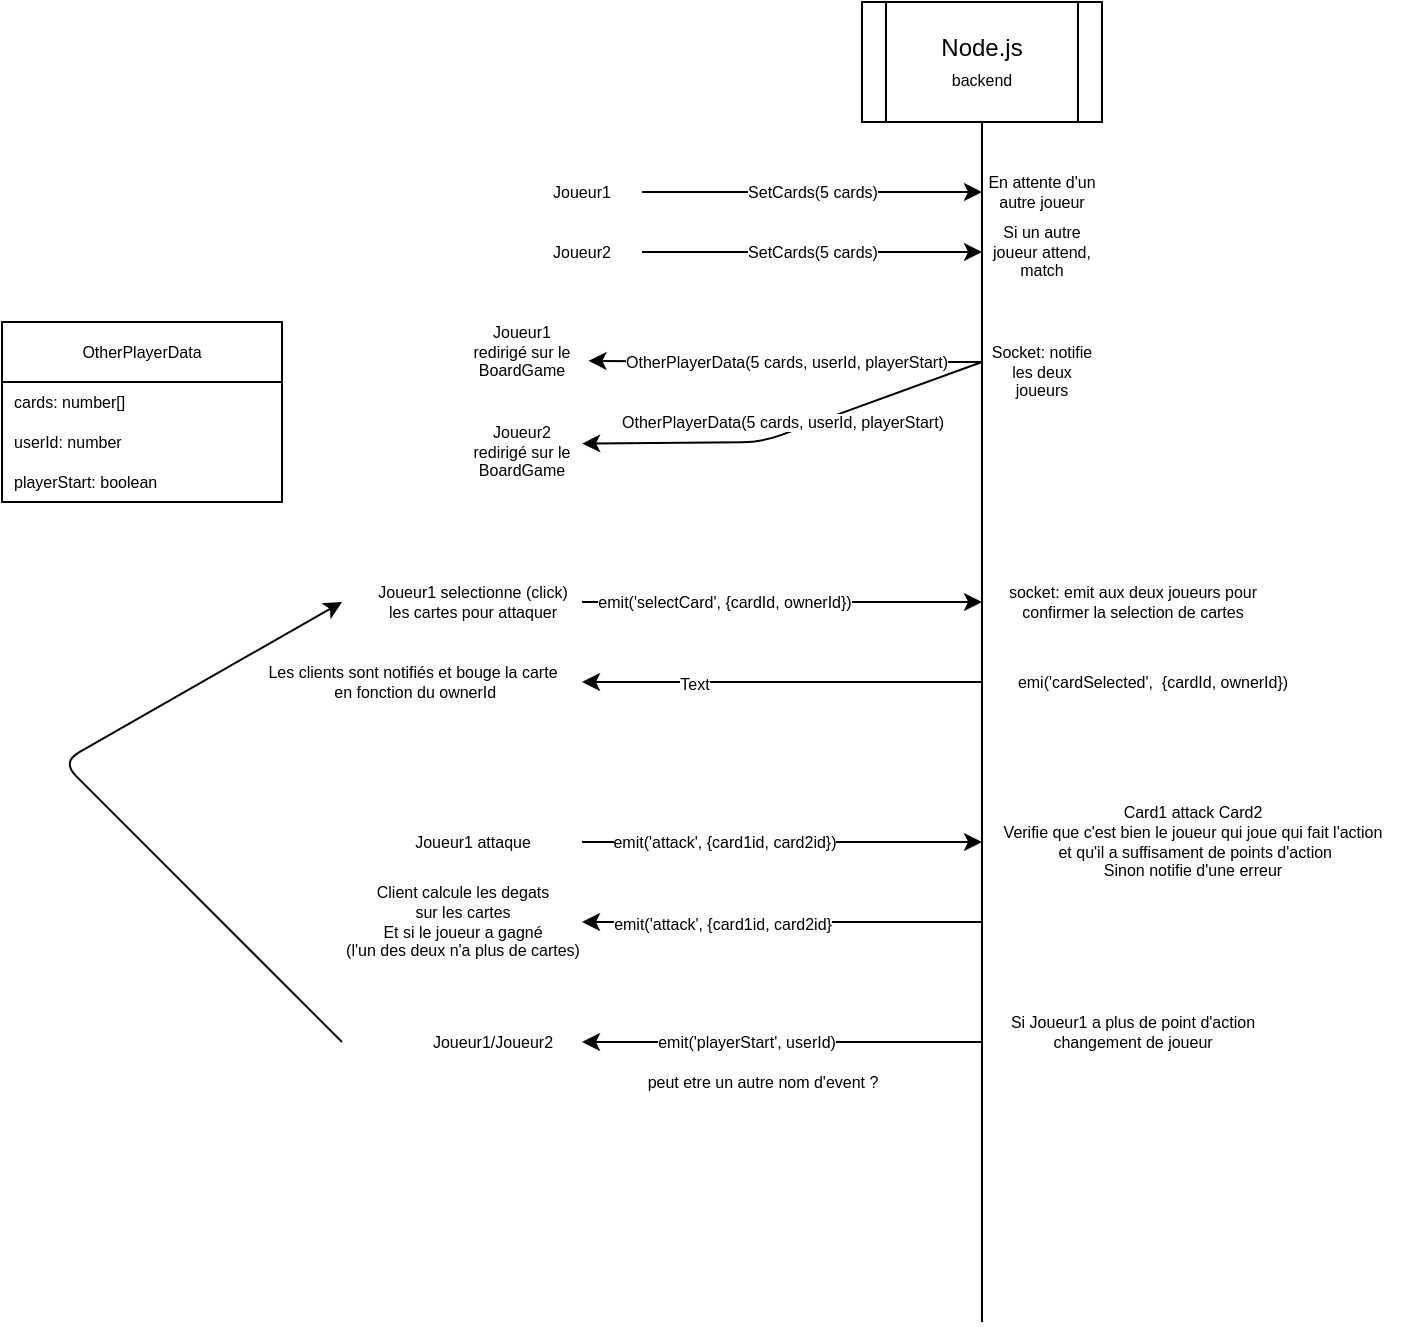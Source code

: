 <mxfile>
    <diagram id="grlL0IaOPrZkWWLPt15i" name="Page-1">
        <mxGraphModel dx="1485" dy="316" grid="1" gridSize="10" guides="1" tooltips="1" connect="1" arrows="1" fold="1" page="1" pageScale="1" pageWidth="827" pageHeight="1169" math="0" shadow="0">
            <root>
                <mxCell id="0"/>
                <mxCell id="1" parent="0"/>
                <mxCell id="2" value="" style="endArrow=none;html=1;" parent="1" edge="1">
                    <mxGeometry width="50" height="50" relative="1" as="geometry">
                        <mxPoint x="320" y="800" as="sourcePoint"/>
                        <mxPoint x="320" y="200" as="targetPoint"/>
                    </mxGeometry>
                </mxCell>
                <mxCell id="3" value="Node.js&lt;br&gt;&lt;font style=&quot;font-size: 8px;&quot;&gt;backend&lt;/font&gt;" style="shape=process;whiteSpace=wrap;html=1;backgroundOutline=1;" parent="1" vertex="1">
                    <mxGeometry x="260" y="140" width="120" height="60" as="geometry"/>
                </mxCell>
                <mxCell id="5" value="Joueur1" style="text;html=1;strokeColor=none;fillColor=none;align=center;verticalAlign=middle;whiteSpace=wrap;rounded=0;fontSize=8;" parent="1" vertex="1">
                    <mxGeometry x="90" y="220" width="60" height="30" as="geometry"/>
                </mxCell>
                <mxCell id="6" value="SetCards(5 cards)" style="endArrow=classic;html=1;fontSize=8;exitX=1;exitY=0.5;exitDx=0;exitDy=0;" parent="1" source="5" edge="1">
                    <mxGeometry width="50" height="50" relative="1" as="geometry">
                        <mxPoint x="280" y="340" as="sourcePoint"/>
                        <mxPoint x="320" y="235" as="targetPoint"/>
                        <mxPoint as="offset"/>
                    </mxGeometry>
                </mxCell>
                <mxCell id="8" value="En attente d'un autre joueur" style="text;html=1;strokeColor=none;fillColor=none;align=center;verticalAlign=middle;whiteSpace=wrap;rounded=0;fontSize=8;" parent="1" vertex="1">
                    <mxGeometry x="320" y="220" width="60" height="30" as="geometry"/>
                </mxCell>
                <mxCell id="9" value="Joueur2" style="text;html=1;strokeColor=none;fillColor=none;align=center;verticalAlign=middle;whiteSpace=wrap;rounded=0;fontSize=8;" parent="1" vertex="1">
                    <mxGeometry x="90" y="250" width="60" height="30" as="geometry"/>
                </mxCell>
                <mxCell id="10" value="SetCards(5 cards)" style="endArrow=classic;html=1;fontSize=8;exitX=1;exitY=0.5;exitDx=0;exitDy=0;" parent="1" source="9" edge="1">
                    <mxGeometry width="50" height="50" relative="1" as="geometry">
                        <mxPoint x="280" y="370" as="sourcePoint"/>
                        <mxPoint x="320" y="265" as="targetPoint"/>
                        <Array as="points">
                            <mxPoint x="180" y="265"/>
                        </Array>
                    </mxGeometry>
                </mxCell>
                <mxCell id="11" value="Si un autre joueur attend, match" style="text;html=1;strokeColor=none;fillColor=none;align=center;verticalAlign=middle;whiteSpace=wrap;rounded=0;fontSize=8;" parent="1" vertex="1">
                    <mxGeometry x="320" y="250" width="60" height="30" as="geometry"/>
                </mxCell>
                <mxCell id="12" value="OtherPlayerData(5 cards, userId, playerStart)" style="endArrow=classic;html=1;fontSize=8;entryX=1.054;entryY=0.647;entryDx=0;entryDy=0;entryPerimeter=0;" parent="1" target="15" edge="1">
                    <mxGeometry x="-0.002" width="50" height="50" relative="1" as="geometry">
                        <mxPoint x="320" y="320" as="sourcePoint"/>
                        <mxPoint x="150" y="320" as="targetPoint"/>
                        <Array as="points">
                            <mxPoint x="200" y="320"/>
                        </Array>
                        <mxPoint as="offset"/>
                    </mxGeometry>
                </mxCell>
                <mxCell id="13" value="OtherPlayerData(5 cards, userId, playerStart)" style="endArrow=classic;html=1;fontSize=8;entryX=1.001;entryY=0.359;entryDx=0;entryDy=0;entryPerimeter=0;" parent="1" target="16" edge="1">
                    <mxGeometry x="0.007" y="-6" width="50" height="50" relative="1" as="geometry">
                        <mxPoint x="320" y="320" as="sourcePoint"/>
                        <mxPoint x="150" y="360" as="targetPoint"/>
                        <Array as="points">
                            <mxPoint x="210" y="360"/>
                        </Array>
                        <mxPoint as="offset"/>
                    </mxGeometry>
                </mxCell>
                <mxCell id="14" value="Socket: notifie les deux joueurs" style="text;html=1;strokeColor=none;fillColor=none;align=center;verticalAlign=middle;whiteSpace=wrap;rounded=0;fontSize=8;" parent="1" vertex="1">
                    <mxGeometry x="320" y="310" width="60" height="30" as="geometry"/>
                </mxCell>
                <mxCell id="15" value="Joueur1&lt;br&gt;redirigé sur le BoardGame" style="text;html=1;strokeColor=none;fillColor=none;align=center;verticalAlign=middle;whiteSpace=wrap;rounded=0;fontSize=8;" parent="1" vertex="1">
                    <mxGeometry x="60" y="300" width="60" height="30" as="geometry"/>
                </mxCell>
                <mxCell id="16" value="Joueur2&lt;br&gt;redirigé sur le BoardGame" style="text;html=1;strokeColor=none;fillColor=none;align=center;verticalAlign=middle;whiteSpace=wrap;rounded=0;fontSize=8;" parent="1" vertex="1">
                    <mxGeometry x="60" y="350" width="60" height="30" as="geometry"/>
                </mxCell>
                <mxCell id="19" value="OtherPlayerData" style="swimlane;fontStyle=0;childLayout=stackLayout;horizontal=1;startSize=30;horizontalStack=0;resizeParent=1;resizeParentMax=0;resizeLast=0;collapsible=1;marginBottom=0;whiteSpace=wrap;html=1;fontSize=8;" parent="1" vertex="1">
                    <mxGeometry x="-170" y="300" width="140" height="90" as="geometry"/>
                </mxCell>
                <mxCell id="20" value="cards: number[]" style="text;strokeColor=none;fillColor=none;align=left;verticalAlign=middle;spacingLeft=4;spacingRight=4;overflow=hidden;points=[[0,0.5],[1,0.5]];portConstraint=eastwest;rotatable=0;whiteSpace=wrap;html=1;fontSize=8;" parent="19" vertex="1">
                    <mxGeometry y="30" width="140" height="20" as="geometry"/>
                </mxCell>
                <mxCell id="21" value="userId: number" style="text;strokeColor=none;fillColor=none;align=left;verticalAlign=middle;spacingLeft=4;spacingRight=4;overflow=hidden;points=[[0,0.5],[1,0.5]];portConstraint=eastwest;rotatable=0;whiteSpace=wrap;html=1;fontSize=8;" parent="19" vertex="1">
                    <mxGeometry y="50" width="140" height="20" as="geometry"/>
                </mxCell>
                <mxCell id="22" value="playerStart: boolean" style="text;strokeColor=none;fillColor=none;align=left;verticalAlign=middle;spacingLeft=4;spacingRight=4;overflow=hidden;points=[[0,0.5],[1,0.5]];portConstraint=eastwest;rotatable=0;whiteSpace=wrap;html=1;fontSize=8;" parent="19" vertex="1">
                    <mxGeometry y="70" width="140" height="20" as="geometry"/>
                </mxCell>
                <mxCell id="23" value="" style="endArrow=classic;html=1;fontSize=8;" parent="1" edge="1">
                    <mxGeometry width="50" height="50" relative="1" as="geometry">
                        <mxPoint x="120" y="440" as="sourcePoint"/>
                        <mxPoint x="320" y="440" as="targetPoint"/>
                    </mxGeometry>
                </mxCell>
                <mxCell id="25" value="emit('selectCard', {cardId, ownerId})" style="edgeLabel;html=1;align=center;verticalAlign=middle;resizable=0;points=[];fontSize=8;" parent="23" vertex="1" connectable="0">
                    <mxGeometry x="-0.556" relative="1" as="geometry">
                        <mxPoint x="26" as="offset"/>
                    </mxGeometry>
                </mxCell>
                <mxCell id="24" value="Joueur1 selectionne (click)&lt;br&gt;les cartes pour attaquer" style="text;html=1;align=center;verticalAlign=middle;resizable=0;points=[];autosize=1;strokeColor=none;fillColor=none;fontSize=8;" parent="1" vertex="1">
                    <mxGeometry x="5" y="425" width="120" height="30" as="geometry"/>
                </mxCell>
                <mxCell id="26" value="socket: emit aux deux joueurs pour &lt;br&gt;confirmer la selection de cartes" style="text;html=1;align=center;verticalAlign=middle;resizable=0;points=[];autosize=1;strokeColor=none;fillColor=none;fontSize=8;" parent="1" vertex="1">
                    <mxGeometry x="320" y="425" width="150" height="30" as="geometry"/>
                </mxCell>
                <mxCell id="27" value="" style="endArrow=classic;html=1;fontSize=8;" parent="1" edge="1">
                    <mxGeometry width="50" height="50" relative="1" as="geometry">
                        <mxPoint x="320" y="480" as="sourcePoint"/>
                        <mxPoint x="120" y="480" as="targetPoint"/>
                    </mxGeometry>
                </mxCell>
                <mxCell id="29" value="Text" style="edgeLabel;html=1;align=center;verticalAlign=middle;resizable=0;points=[];fontSize=8;" parent="27" vertex="1" connectable="0">
                    <mxGeometry x="0.444" y="1" relative="1" as="geometry">
                        <mxPoint as="offset"/>
                    </mxGeometry>
                </mxCell>
                <mxCell id="28" value="Les clients sont notifiés et bouge la carte&lt;br&gt;&amp;nbsp;en fonction du ownerId" style="text;html=1;align=center;verticalAlign=middle;resizable=0;points=[];autosize=1;strokeColor=none;fillColor=none;fontSize=8;" parent="1" vertex="1">
                    <mxGeometry x="-50" y="465" width="170" height="30" as="geometry"/>
                </mxCell>
                <mxCell id="30" value="emi('cardSelected',&amp;nbsp; {cardId, ownerId})" style="text;html=1;align=center;verticalAlign=middle;resizable=0;points=[];autosize=1;strokeColor=none;fillColor=none;fontSize=8;" parent="1" vertex="1">
                    <mxGeometry x="325" y="470" width="160" height="20" as="geometry"/>
                </mxCell>
                <mxCell id="31" value="" style="endArrow=classic;html=1;fontSize=8;" parent="1" edge="1">
                    <mxGeometry width="50" height="50" relative="1" as="geometry">
                        <mxPoint x="120" y="560.0" as="sourcePoint"/>
                        <mxPoint x="320" y="560.0" as="targetPoint"/>
                    </mxGeometry>
                </mxCell>
                <mxCell id="32" value="emit('attack', {card1id, card2id})" style="edgeLabel;html=1;align=center;verticalAlign=middle;resizable=0;points=[];fontSize=8;" parent="31" vertex="1" connectable="0">
                    <mxGeometry x="-0.556" relative="1" as="geometry">
                        <mxPoint x="26" as="offset"/>
                    </mxGeometry>
                </mxCell>
                <mxCell id="33" value="Joueur1 attaque" style="text;html=1;align=center;verticalAlign=middle;resizable=0;points=[];autosize=1;strokeColor=none;fillColor=none;fontSize=8;" parent="1" vertex="1">
                    <mxGeometry x="25" y="550" width="80" height="20" as="geometry"/>
                </mxCell>
                <mxCell id="34" value="Card1 attack Card2&lt;br&gt;Verifie que c'est bien le joueur qui joue qui fait l'action&lt;br&gt;&amp;nbsp;et qu'il a suffisament de points d'action&lt;br&gt;Sinon notifie d'une erreur" style="text;html=1;align=center;verticalAlign=middle;resizable=0;points=[];autosize=1;strokeColor=none;fillColor=none;fontSize=8;" parent="1" vertex="1">
                    <mxGeometry x="320" y="535" width="210" height="50" as="geometry"/>
                </mxCell>
                <mxCell id="35" value="" style="endArrow=classic;html=1;fontSize=8;" parent="1" edge="1">
                    <mxGeometry width="50" height="50" relative="1" as="geometry">
                        <mxPoint x="320" y="600" as="sourcePoint"/>
                        <mxPoint x="120" y="600" as="targetPoint"/>
                    </mxGeometry>
                </mxCell>
                <mxCell id="36" value="emit('attack',&amp;nbsp;{card1id, card2id}" style="edgeLabel;html=1;align=center;verticalAlign=middle;resizable=0;points=[];fontSize=8;" parent="35" vertex="1" connectable="0">
                    <mxGeometry x="0.307" y="1" relative="1" as="geometry">
                        <mxPoint as="offset"/>
                    </mxGeometry>
                </mxCell>
                <mxCell id="37" value="Client calcule les degats &lt;br&gt;sur les cartes&lt;br&gt;Et si le joueur a gagné&lt;br&gt;(l'un des deux n'a plus de cartes)" style="text;html=1;align=center;verticalAlign=middle;resizable=0;points=[];autosize=1;strokeColor=none;fillColor=none;fontSize=8;" parent="1" vertex="1">
                    <mxGeometry x="-10" y="575" width="140" height="50" as="geometry"/>
                </mxCell>
                <mxCell id="38" value="Si Joueur1 a plus de point d'action&lt;br&gt;changement de joueur" style="text;html=1;align=center;verticalAlign=middle;resizable=0;points=[];autosize=1;strokeColor=none;fillColor=none;fontSize=8;" parent="1" vertex="1">
                    <mxGeometry x="320" y="640" width="150" height="30" as="geometry"/>
                </mxCell>
                <mxCell id="39" value="" style="endArrow=classic;html=1;fontSize=8;" parent="1" edge="1">
                    <mxGeometry width="50" height="50" relative="1" as="geometry">
                        <mxPoint x="320" y="660" as="sourcePoint"/>
                        <mxPoint x="120" y="660" as="targetPoint"/>
                    </mxGeometry>
                </mxCell>
                <mxCell id="41" value="emit('playerStart', userId)" style="edgeLabel;html=1;align=center;verticalAlign=middle;resizable=0;points=[];fontSize=8;" parent="39" vertex="1" connectable="0">
                    <mxGeometry x="0.182" relative="1" as="geometry">
                        <mxPoint as="offset"/>
                    </mxGeometry>
                </mxCell>
                <mxCell id="40" value="Joueur1/Joueur2" style="text;html=1;align=center;verticalAlign=middle;resizable=0;points=[];autosize=1;strokeColor=none;fillColor=none;fontSize=8;" parent="1" vertex="1">
                    <mxGeometry x="35" y="650" width="80" height="20" as="geometry"/>
                </mxCell>
                <mxCell id="43" value="peut etre un autre nom d'event ?" style="text;html=1;align=center;verticalAlign=middle;resizable=0;points=[];autosize=1;strokeColor=none;fillColor=none;fontSize=8;" parent="1" vertex="1">
                    <mxGeometry x="140" y="670" width="140" height="20" as="geometry"/>
                </mxCell>
                <mxCell id="45" value="" style="endArrow=classic;html=1;fontSize=8;" parent="1" edge="1">
                    <mxGeometry width="50" height="50" relative="1" as="geometry">
                        <mxPoint y="660" as="sourcePoint"/>
                        <mxPoint y="440" as="targetPoint"/>
                        <Array as="points">
                            <mxPoint x="-140" y="520"/>
                        </Array>
                    </mxGeometry>
                </mxCell>
            </root>
        </mxGraphModel>
    </diagram>
</mxfile>